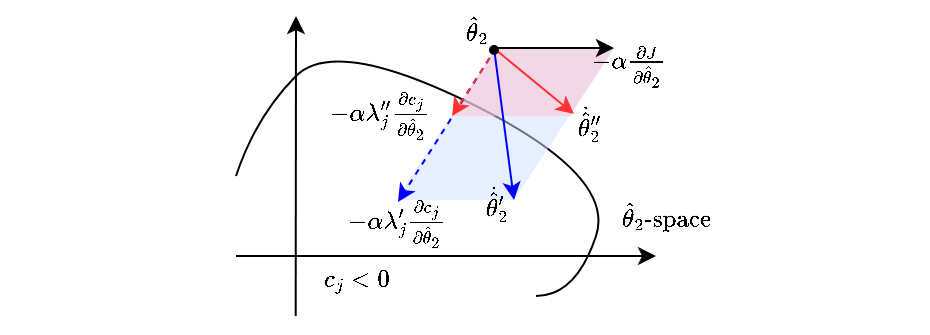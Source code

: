 <mxfile version="27.0.9">
  <diagram name="Page-1" id="xXzvI6pAtbAoo2LG3dgJ">
    <mxGraphModel dx="315" dy="226" grid="1" gridSize="10" guides="1" tooltips="1" connect="1" arrows="1" fold="1" page="1" pageScale="1" pageWidth="850" pageHeight="1100" math="1" shadow="0">
      <root>
        <mxCell id="0" />
        <mxCell id="1" style="locked=1;" parent="0" />
        <mxCell id="YMT5s1eoqoBSa7VEFxcE-1" value="" style="endArrow=classic;html=1;rounded=0;" parent="1" edge="1">
          <mxGeometry width="50" height="50" relative="1" as="geometry">
            <mxPoint x="430" y="400" as="sourcePoint" />
            <mxPoint x="640" y="400" as="targetPoint" />
          </mxGeometry>
        </mxCell>
        <mxCell id="YMT5s1eoqoBSa7VEFxcE-2" value="" style="endArrow=classic;html=1;rounded=0;" parent="1" edge="1">
          <mxGeometry width="50" height="50" relative="1" as="geometry">
            <mxPoint x="459.84" y="430" as="sourcePoint" />
            <mxPoint x="460" y="280" as="targetPoint" />
          </mxGeometry>
        </mxCell>
        <mxCell id="WHNmK7QotV1nFt8Cbhyw-1" value="" style="curved=1;endArrow=none;html=1;rounded=0;startFill=0;" parent="1" edge="1">
          <mxGeometry width="50" height="50" relative="1" as="geometry">
            <mxPoint x="430" y="360" as="sourcePoint" />
            <mxPoint x="580" y="420" as="targetPoint" />
            <Array as="points">
              <mxPoint x="440" y="330" />
              <mxPoint x="480" y="290" />
              <mxPoint x="620" y="360" />
              <mxPoint x="600" y="420" />
            </Array>
          </mxGeometry>
        </mxCell>
        <mxCell id="YMT5s1eoqoBSa7VEFxcE-20" value="plane" style="locked=1;" parent="0" />
        <mxCell id="YMT5s1eoqoBSa7VEFxcE-21" value="" style="shape=parallelogram;perimeter=parallelogramPerimeter;whiteSpace=wrap;html=1;fixedSize=1;size=50;fillColor=#CEE0FF;strokeColor=none;opacity=50;" parent="YMT5s1eoqoBSa7VEFxcE-20" vertex="1">
          <mxGeometry x="510" y="296" width="109" height="76" as="geometry" />
        </mxCell>
        <mxCell id="YMT5s1eoqoBSa7VEFxcE-22" value="" style="shape=parallelogram;perimeter=parallelogramPerimeter;whiteSpace=wrap;html=1;fixedSize=1;size=22;fillColor=#FFBFD0;strokeColor=none;fillStyle=auto;opacity=50;" parent="YMT5s1eoqoBSa7VEFxcE-20" vertex="1">
          <mxGeometry x="538" y="296" width="81" height="34" as="geometry" />
        </mxCell>
        <mxCell id="YMT5s1eoqoBSa7VEFxcE-4" value="Untitled Layer" style="locked=1;" parent="0" />
        <mxCell id="YMT5s1eoqoBSa7VEFxcE-5" value="" style="endArrow=classic;html=1;rounded=0;fillColor=#e51400;strokeColor=#0000FF;dashed=1;" parent="YMT5s1eoqoBSa7VEFxcE-4" edge="1">
          <mxGeometry width="50" height="50" relative="1" as="geometry">
            <mxPoint x="560" y="296" as="sourcePoint" />
            <mxPoint x="511" y="373" as="targetPoint" />
          </mxGeometry>
        </mxCell>
        <mxCell id="YMT5s1eoqoBSa7VEFxcE-6" value="" style="endArrow=classic;html=1;rounded=0;" parent="YMT5s1eoqoBSa7VEFxcE-4" edge="1">
          <mxGeometry width="50" height="50" relative="1" as="geometry">
            <mxPoint x="559" y="296" as="sourcePoint" />
            <mxPoint x="619" y="296" as="targetPoint" />
          </mxGeometry>
        </mxCell>
        <mxCell id="YMT5s1eoqoBSa7VEFxcE-13" value="" style="endArrow=classic;html=1;rounded=0;fillColor=#d5e8d4;strokeColor=#FF3333;dashed=1;" parent="YMT5s1eoqoBSa7VEFxcE-4" edge="1">
          <mxGeometry width="50" height="50" relative="1" as="geometry">
            <mxPoint x="560" y="296" as="sourcePoint" />
            <mxPoint x="538" y="330" as="targetPoint" />
          </mxGeometry>
        </mxCell>
        <mxCell id="YMT5s1eoqoBSa7VEFxcE-17" value="" style="endArrow=classic;html=1;rounded=0;strokeColor=light-dark(#0000ff, #ededed);" parent="YMT5s1eoqoBSa7VEFxcE-4" edge="1">
          <mxGeometry width="50" height="50" relative="1" as="geometry">
            <mxPoint x="559" y="296" as="sourcePoint" />
            <mxPoint x="569" y="372" as="targetPoint" />
          </mxGeometry>
        </mxCell>
        <mxCell id="YMT5s1eoqoBSa7VEFxcE-18" value="" style="endArrow=classic;html=1;rounded=0;strokeColor=light-dark(#ff3333, #ededed);" parent="YMT5s1eoqoBSa7VEFxcE-4" edge="1">
          <mxGeometry width="50" height="50" relative="1" as="geometry">
            <mxPoint x="560" y="297" as="sourcePoint" />
            <mxPoint x="599" y="329" as="targetPoint" />
          </mxGeometry>
        </mxCell>
        <mxCell id="YMT5s1eoqoBSa7VEFxcE-25" value="" style="ellipse;whiteSpace=wrap;html=1;fillColor=#000000;" parent="YMT5s1eoqoBSa7VEFxcE-4" vertex="1">
          <mxGeometry x="557" y="295" width="4" height="4" as="geometry" />
        </mxCell>
        <mxCell id="YMT5s1eoqoBSa7VEFxcE-8" value="math" style="" parent="0" />
        <mxCell id="YMT5s1eoqoBSa7VEFxcE-34" value="$$\hat\theta_2$$" style="text;html=1;align=center;verticalAlign=middle;resizable=0;points=[];autosize=1;strokeColor=none;fillColor=none;fontSize=12;horizontal=1;fontFamily=Times New Roman;" parent="YMT5s1eoqoBSa7VEFxcE-8" vertex="1">
          <mxGeometry x="500" y="272" width="100" height="30" as="geometry" />
        </mxCell>
        <mxCell id="YMT5s1eoqoBSa7VEFxcE-35" value="$$-\alpha\tfrac{\partial J}{\partial \widehat{\theta}_2}$$" style="text;html=1;align=center;verticalAlign=middle;resizable=0;points=[];autosize=1;strokeColor=none;fillColor=none;fontSize=12;horizontal=1;fontFamily=Times New Roman;" parent="YMT5s1eoqoBSa7VEFxcE-8" vertex="1">
          <mxGeometry x="476" y="290" width="300" height="30" as="geometry" />
        </mxCell>
        <mxCell id="YMT5s1eoqoBSa7VEFxcE-36" value="$$-\alpha\lambda_{j}&#39; \tfrac{\partial c_j}{\partial \widehat{\theta}_2}$$" style="text;html=1;align=center;verticalAlign=middle;resizable=0;points=[];autosize=1;strokeColor=none;fillColor=none;fontSize=12;horizontal=1;fontFamily=Times New Roman;" parent="YMT5s1eoqoBSa7VEFxcE-8" vertex="1">
          <mxGeometry x="325" y="368" width="370" height="30" as="geometry" />
        </mxCell>
        <mxCell id="YMT5s1eoqoBSa7VEFxcE-37" value="$$\dot{\hat\theta}&#39;_2$$" style="text;html=1;align=center;verticalAlign=middle;resizable=0;points=[];autosize=1;strokeColor=none;fillColor=none;fontSize=12;horizontal=1;fontFamily=Times New Roman;" parent="YMT5s1eoqoBSa7VEFxcE-8" vertex="1">
          <mxGeometry x="490" y="358" width="140" height="30" as="geometry" />
        </mxCell>
        <mxCell id="YMT5s1eoqoBSa7VEFxcE-38" value="$$\hat\theta_2\text{-space}$$" style="text;html=1;align=center;verticalAlign=middle;resizable=0;points=[];autosize=1;strokeColor=none;fillColor=none;fontSize=12;horizontal=1;fontFamily=Times New Roman;" parent="YMT5s1eoqoBSa7VEFxcE-8" vertex="1">
          <mxGeometry x="560" y="365" width="170" height="30" as="geometry" />
        </mxCell>
        <mxCell id="YMT5s1eoqoBSa7VEFxcE-39" value="$$-\alpha\lambda_{j}&#39;&#39; \tfrac{\partial c_j}{\partial \widehat{\theta}_2}$$" style="text;html=1;align=center;verticalAlign=middle;resizable=0;points=[];autosize=1;strokeColor=none;fillColor=none;fontSize=12;horizontal=1;fontFamily=Times New Roman;" parent="YMT5s1eoqoBSa7VEFxcE-8" vertex="1">
          <mxGeometry x="312" y="314" width="380" height="30" as="geometry" />
        </mxCell>
        <mxCell id="YMT5s1eoqoBSa7VEFxcE-41" value="$$\dot{\hat\theta}&#39;&#39;_2$$" style="text;html=1;align=center;verticalAlign=middle;resizable=0;points=[];autosize=1;strokeColor=none;fillColor=none;fontSize=12;horizontal=1;fontFamily=Times New Roman;" parent="YMT5s1eoqoBSa7VEFxcE-8" vertex="1">
          <mxGeometry x="536" y="318" width="140" height="30" as="geometry" />
        </mxCell>
        <mxCell id="YMT5s1eoqoBSa7VEFxcE-45" value="$$c_j&amp;lt;0$$" style="text;html=1;align=center;verticalAlign=middle;resizable=0;points=[];autosize=1;strokeColor=none;fillColor=none;fontSize=12;horizontal=1;fontFamily=Times New Roman;" parent="YMT5s1eoqoBSa7VEFxcE-8" vertex="1">
          <mxGeometry x="455" y="396" width="70" height="30" as="geometry" />
        </mxCell>
      </root>
    </mxGraphModel>
  </diagram>
</mxfile>

